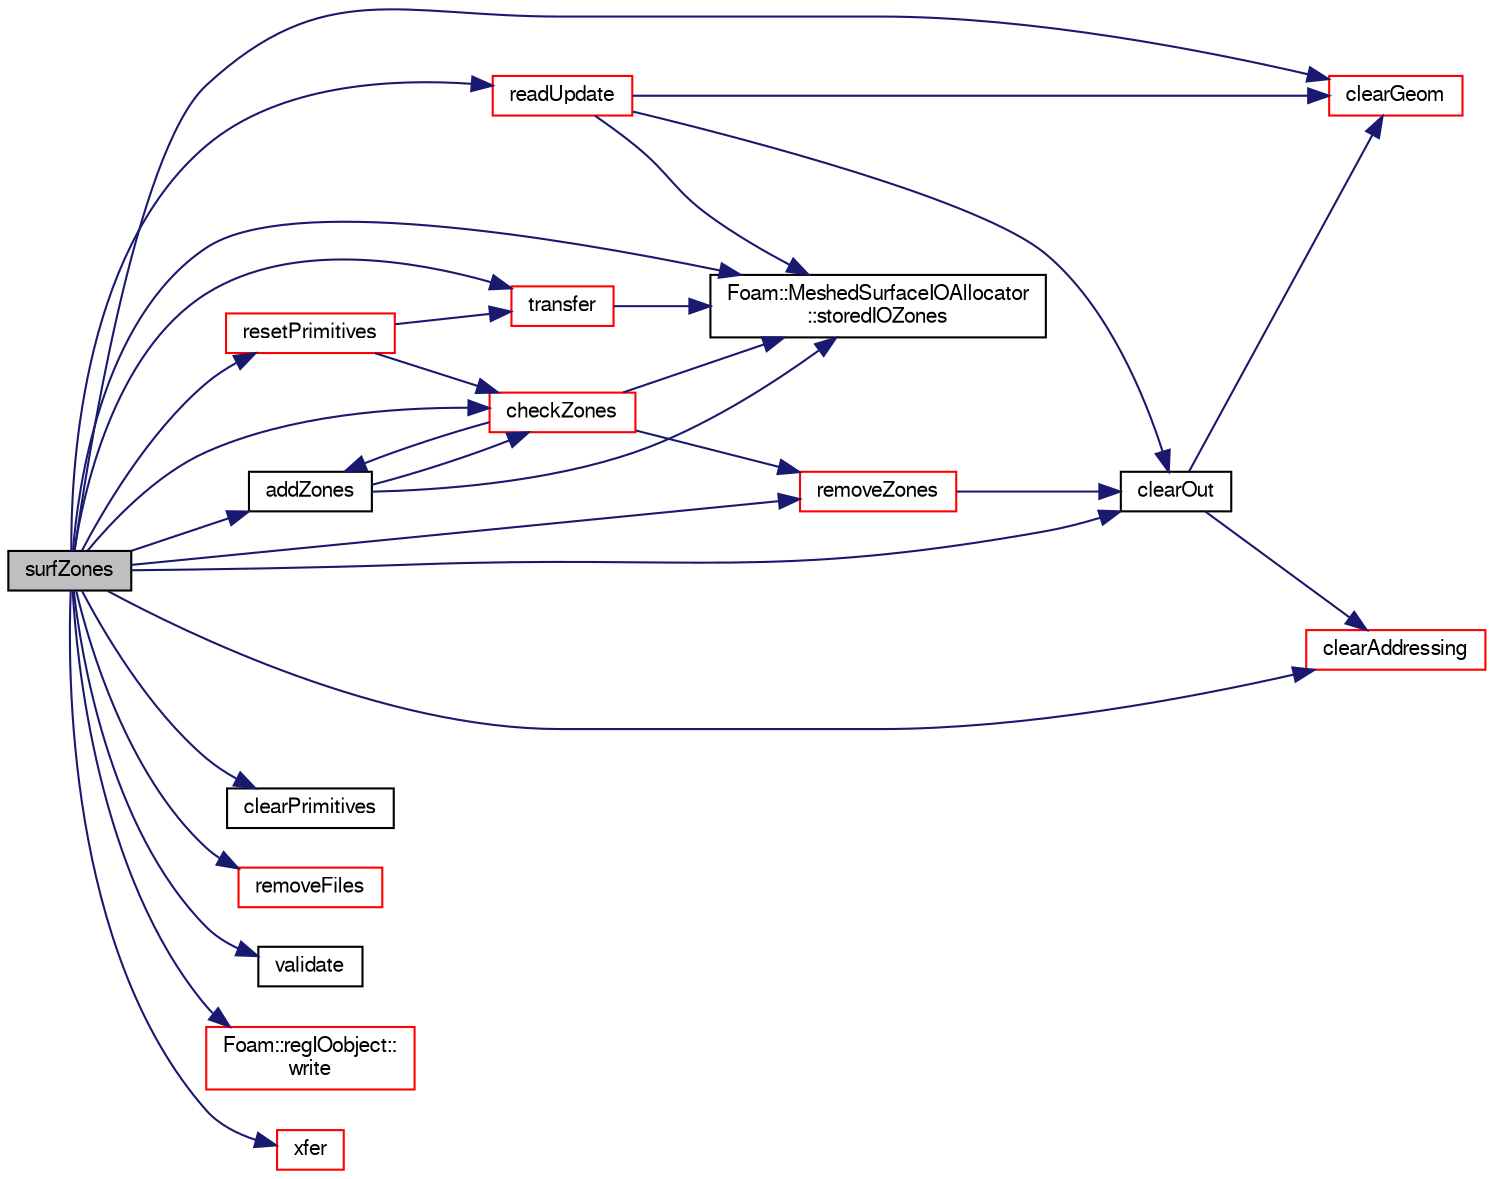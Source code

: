 digraph "surfZones"
{
  bgcolor="transparent";
  edge [fontname="FreeSans",fontsize="10",labelfontname="FreeSans",labelfontsize="10"];
  node [fontname="FreeSans",fontsize="10",shape=record];
  rankdir="LR";
  Node1113 [label="surfZones",height=0.2,width=0.4,color="black", fillcolor="grey75", style="filled", fontcolor="black"];
  Node1113 -> Node1114 [color="midnightblue",fontsize="10",style="solid",fontname="FreeSans"];
  Node1114 [label="addZones",height=0.2,width=0.4,color="black",URL="$a29702.html#a0b88a5741870d648d3359ece01206ce1",tooltip="Add surface zones. "];
  Node1114 -> Node1115 [color="midnightblue",fontsize="10",style="solid",fontname="FreeSans"];
  Node1115 [label="Foam::MeshedSurfaceIOAllocator\l::storedIOZones",height=0.2,width=0.4,color="black",URL="$a29578.html#ad588ffc8b79f669ddf3c227f0426f32f",tooltip="Non-const access to the zones. "];
  Node1114 -> Node1116 [color="midnightblue",fontsize="10",style="solid",fontname="FreeSans"];
  Node1116 [label="checkZones",height=0.2,width=0.4,color="red",URL="$a29702.html#af68c0ce74b1ff6da07f8481db8c415ef",tooltip="Check the surface zone definitions. "];
  Node1116 -> Node1115 [color="midnightblue",fontsize="10",style="solid",fontname="FreeSans"];
  Node1116 -> Node1118 [color="midnightblue",fontsize="10",style="solid",fontname="FreeSans"];
  Node1118 [label="removeZones",height=0.2,width=0.4,color="red",URL="$a29702.html#af19fadba5abdc3bc385ffccdd2805e18",tooltip="Update the mesh corresponding to given map. "];
  Node1118 -> Node1140 [color="midnightblue",fontsize="10",style="solid",fontname="FreeSans"];
  Node1140 [label="clearOut",height=0.2,width=0.4,color="black",URL="$a29702.html#af320697688df08f1438d37a86bcaf25d",tooltip="Clear all geometry and addressing unnecessary for CFD. "];
  Node1140 -> Node1141 [color="midnightblue",fontsize="10",style="solid",fontname="FreeSans"];
  Node1141 [label="clearGeom",height=0.2,width=0.4,color="red",URL="$a29702.html#a499a7f858dc495c47b618e168fec6372",tooltip="Clear geometry. "];
  Node1140 -> Node1142 [color="midnightblue",fontsize="10",style="solid",fontname="FreeSans"];
  Node1142 [label="clearAddressing",height=0.2,width=0.4,color="red",URL="$a29702.html#aac1ee7169044dccb262b78097d6ab1a8",tooltip="Clear addressing. "];
  Node1116 -> Node1114 [color="midnightblue",fontsize="10",style="solid",fontname="FreeSans"];
  Node1113 -> Node1116 [color="midnightblue",fontsize="10",style="solid",fontname="FreeSans"];
  Node1113 -> Node1142 [color="midnightblue",fontsize="10",style="solid",fontname="FreeSans"];
  Node1113 -> Node1141 [color="midnightblue",fontsize="10",style="solid",fontname="FreeSans"];
  Node1113 -> Node1140 [color="midnightblue",fontsize="10",style="solid",fontname="FreeSans"];
  Node1113 -> Node1194 [color="midnightblue",fontsize="10",style="solid",fontname="FreeSans"];
  Node1194 [label="clearPrimitives",height=0.2,width=0.4,color="black",URL="$a29702.html#a61f53f788700cf7c4c0cccd1f4f51ee8",tooltip="Clear primitive data (points, faces and cells) "];
  Node1113 -> Node1195 [color="midnightblue",fontsize="10",style="solid",fontname="FreeSans"];
  Node1195 [label="readUpdate",height=0.2,width=0.4,color="red",URL="$a29702.html#a6436833d758fa188b4d917096c7cea3f",tooltip="Update the mesh based on the mesh files saved in. "];
  Node1195 -> Node1140 [color="midnightblue",fontsize="10",style="solid",fontname="FreeSans"];
  Node1195 -> Node1115 [color="midnightblue",fontsize="10",style="solid",fontname="FreeSans"];
  Node1195 -> Node1141 [color="midnightblue",fontsize="10",style="solid",fontname="FreeSans"];
  Node1113 -> Node1499 [color="midnightblue",fontsize="10",style="solid",fontname="FreeSans"];
  Node1499 [label="removeFiles",height=0.2,width=0.4,color="red",URL="$a29702.html#ac8fa2b608d86b221e8c83bed835bc5c5",tooltip="Remove all files from mesh instance() "];
  Node1113 -> Node1118 [color="midnightblue",fontsize="10",style="solid",fontname="FreeSans"];
  Node1113 -> Node1130 [color="midnightblue",fontsize="10",style="solid",fontname="FreeSans"];
  Node1130 [label="resetPrimitives",height=0.2,width=0.4,color="red",URL="$a29702.html#a69d99407efb36c53fe7e84981a4828df",tooltip="Reset mesh primitive data. "];
  Node1130 -> Node1116 [color="midnightblue",fontsize="10",style="solid",fontname="FreeSans"];
  Node1130 -> Node1135 [color="midnightblue",fontsize="10",style="solid",fontname="FreeSans"];
  Node1135 [label="transfer",height=0.2,width=0.4,color="red",URL="$a29702.html#a1cf9d5f3c7951e7e25eaa3408383d261",tooltip="Transfer the contents of the argument and annul the argument. "];
  Node1135 -> Node1115 [color="midnightblue",fontsize="10",style="solid",fontname="FreeSans"];
  Node1113 -> Node1115 [color="midnightblue",fontsize="10",style="solid",fontname="FreeSans"];
  Node1113 -> Node1135 [color="midnightblue",fontsize="10",style="solid",fontname="FreeSans"];
  Node1113 -> Node1500 [color="midnightblue",fontsize="10",style="solid",fontname="FreeSans"];
  Node1500 [label="validate",height=0.2,width=0.4,color="black",URL="$a38972.html#a3005233af1144d476f97ca5b43eb9cd1"];
  Node1113 -> Node1452 [color="midnightblue",fontsize="10",style="solid",fontname="FreeSans"];
  Node1452 [label="Foam::regIOobject::\lwrite",height=0.2,width=0.4,color="red",URL="$a26334.html#ad48b7b943e88478c15879659cce7aebc",tooltip="Write using setting from DB. "];
  Node1113 -> Node1501 [color="midnightblue",fontsize="10",style="solid",fontname="FreeSans"];
  Node1501 [label="xfer",height=0.2,width=0.4,color="red",URL="$a29702.html#a9f0696ea74b1f18dc449ad5491db7990",tooltip="Transfer contents to the Xfer container as a MeshedSurface. "];
}
